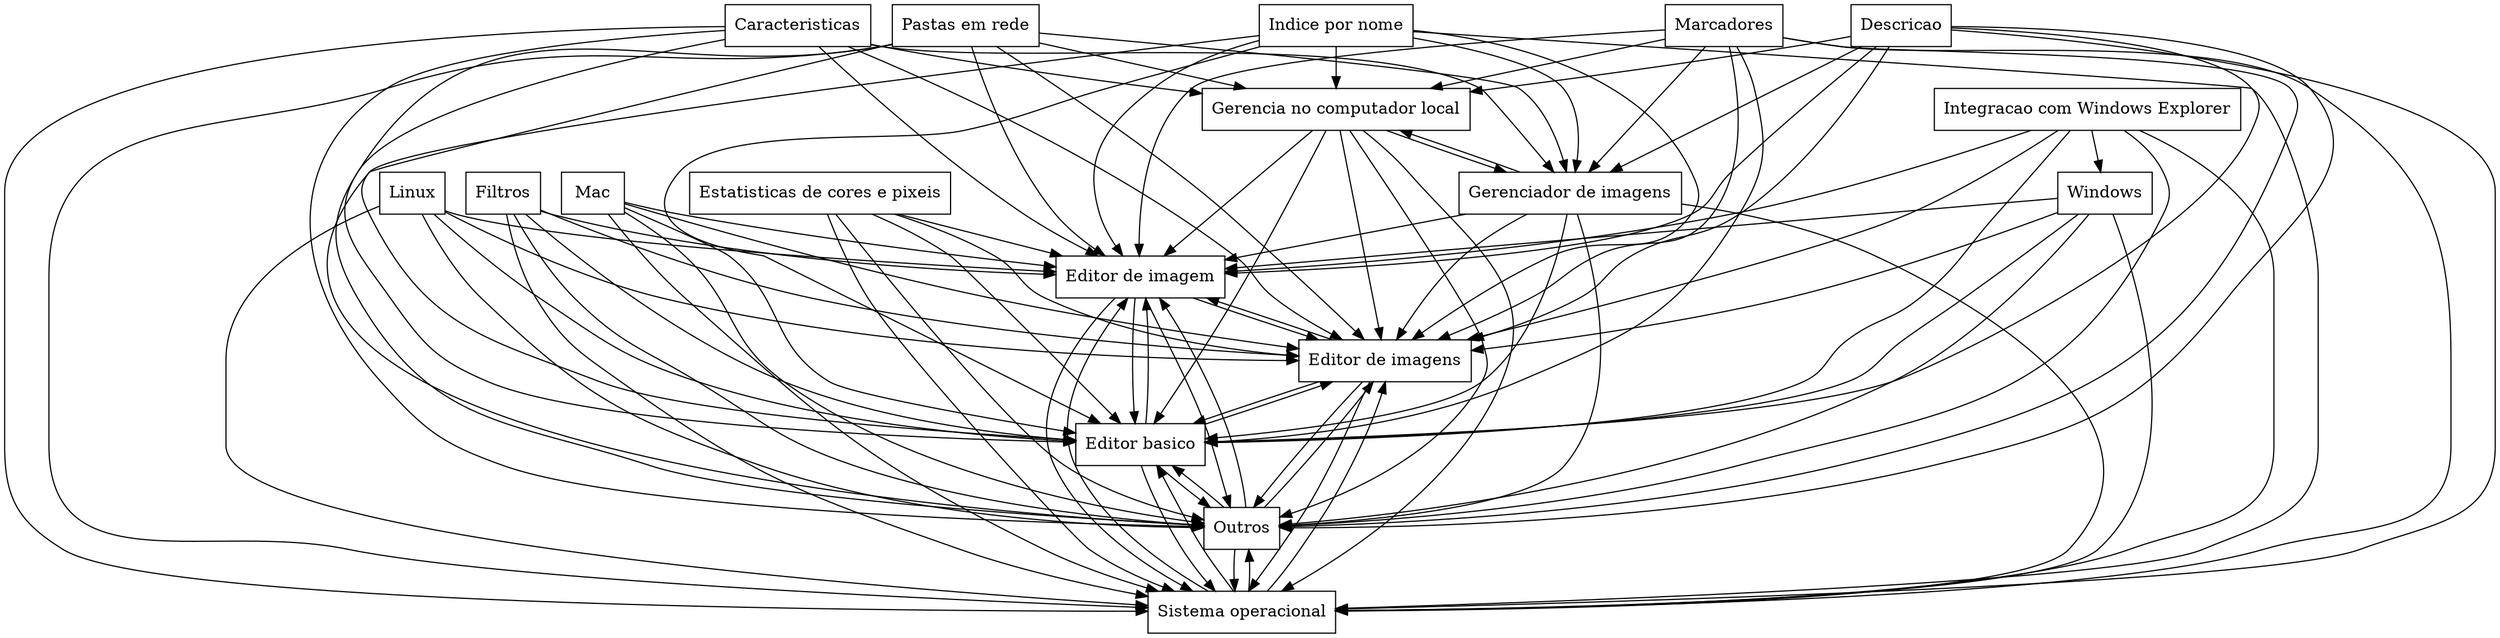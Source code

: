 digraph{
graph [rankdir=TB];
node [shape=box];
edge [arrowhead=normal];
0[label="Editor de imagem",]
1[label="Caracteristicas",]
2[label="Editor de imagens",]
3[label="Integracao com Windows Explorer",]
4[label="Descricao",]
5[label="Estatisticas de cores e pixeis",]
6[label="Gerencia no computador local",]
7[label="Linux",]
8[label="Windows",]
9[label="Sistema operacional",]
10[label="Outros",]
11[label="Pastas em rede",]
12[label="Filtros",]
13[label="Mac",]
14[label="Editor basico",]
15[label="Indice por nome",]
16[label="Marcadores",]
17[label="Gerenciador de imagens",]
0->2[label="",]
0->9[label="",]
0->10[label="",]
0->14[label="",]
1->0[label="",]
1->2[label="",]
1->6[label="",]
1->9[label="",]
1->10[label="",]
1->14[label="",]
1->17[label="",]
2->0[label="",]
2->9[label="",]
2->10[label="",]
2->14[label="",]
3->0[label="",]
3->2[label="",]
3->8[label="",]
3->9[label="",]
3->10[label="",]
3->14[label="",]
4->0[label="",]
4->2[label="",]
4->6[label="",]
4->9[label="",]
4->10[label="",]
4->14[label="",]
4->17[label="",]
5->0[label="",]
5->2[label="",]
5->9[label="",]
5->10[label="",]
5->14[label="",]
6->0[label="",]
6->2[label="",]
6->9[label="",]
6->10[label="",]
6->14[label="",]
6->17[label="",]
7->0[label="",]
7->2[label="",]
7->9[label="",]
7->10[label="",]
7->14[label="",]
8->0[label="",]
8->2[label="",]
8->9[label="",]
8->10[label="",]
8->14[label="",]
9->0[label="",]
9->2[label="",]
9->10[label="",]
9->14[label="",]
10->0[label="",]
10->2[label="",]
10->9[label="",]
10->14[label="",]
11->0[label="",]
11->2[label="",]
11->6[label="",]
11->9[label="",]
11->10[label="",]
11->14[label="",]
11->17[label="",]
12->0[label="",]
12->2[label="",]
12->9[label="",]
12->10[label="",]
12->14[label="",]
13->0[label="",]
13->2[label="",]
13->9[label="",]
13->10[label="",]
13->14[label="",]
14->0[label="",]
14->2[label="",]
14->9[label="",]
14->10[label="",]
15->0[label="",]
15->2[label="",]
15->6[label="",]
15->9[label="",]
15->10[label="",]
15->14[label="",]
15->17[label="",]
16->0[label="",]
16->2[label="",]
16->6[label="",]
16->9[label="",]
16->10[label="",]
16->14[label="",]
16->17[label="",]
17->0[label="",]
17->2[label="",]
17->6[label="",]
17->9[label="",]
17->10[label="",]
17->14[label="",]
}
